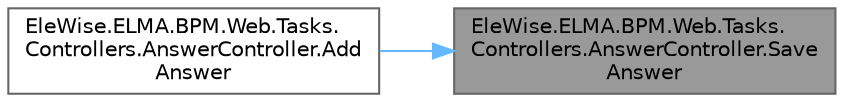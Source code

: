 digraph "EleWise.ELMA.BPM.Web.Tasks.Controllers.AnswerController.SaveAnswer"
{
 // LATEX_PDF_SIZE
  bgcolor="transparent";
  edge [fontname=Helvetica,fontsize=10,labelfontname=Helvetica,labelfontsize=10];
  node [fontname=Helvetica,fontsize=10,shape=box,height=0.2,width=0.4];
  rankdir="RL";
  Node1 [id="Node000001",label="EleWise.ELMA.BPM.Web.Tasks.\lControllers.AnswerController.Save\lAnswer",height=0.2,width=0.4,color="gray40", fillcolor="grey60", style="filled", fontcolor="black",tooltip="Сохранение ответа"];
  Node1 -> Node2 [id="edge1_Node000001_Node000002",dir="back",color="steelblue1",style="solid",tooltip=" "];
  Node2 [id="Node000002",label="EleWise.ELMA.BPM.Web.Tasks.\lControllers.AnswerController.Add\lAnswer",height=0.2,width=0.4,color="grey40", fillcolor="white", style="filled",URL="$class_ele_wise_1_1_e_l_m_a_1_1_b_p_m_1_1_web_1_1_tasks_1_1_controllers_1_1_answer_controller.html#a9980f65c2b4d7a50cea19ad0c314dd54",tooltip=" "];
}
